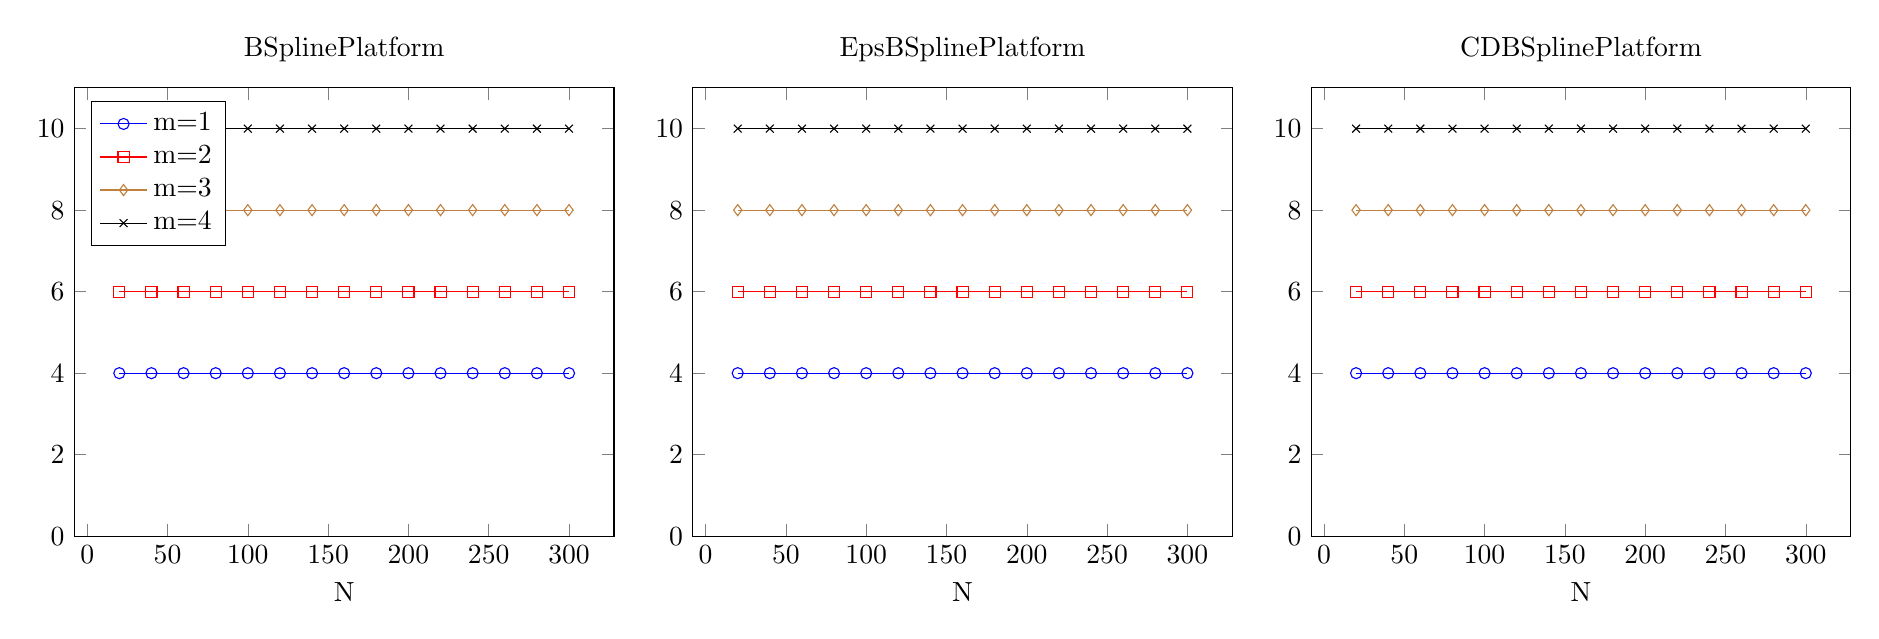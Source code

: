 \begin{tikzpicture}
\begin{groupplot}[ymin={0}, group style={group size={3 by 1}}]
    \nextgroupplot[legend pos={north west}, xlabel={N}, title={BSplinePlatform}]
    \addplot+[color={blue}, mark={o}, mark options={solid}]
        table[row sep={\\}]
        {
            \\
            20  4  \\
            40  4  \\
            60  4  \\
            80  4  \\
            100  4  \\
            120  4  \\
            140  4  \\
            160  4  \\
            180  4  \\
            200  4  \\
            220  4  \\
            240  4  \\
            260  4  \\
            280  4  \\
            300  4  \\
        }
        ;
    \addlegendentry {m=1}
    \addplot+[color={red}, mark={square}, mark options={solid}]
        table[row sep={\\}]
        {
            \\
            20  6  \\
            40  6  \\
            60  6  \\
            80  6  \\
            100  6  \\
            120  6  \\
            140  6  \\
            160  6  \\
            180  6  \\
            200  6  \\
            220  6  \\
            240  6  \\
            260  6  \\
            280  6  \\
            300  6  \\
        }
        ;
    \addlegendentry {m=2}
    \addplot+[color={brown}, mark={diamond}, mark options={solid}]
        table[row sep={\\}]
        {
            \\
            20  8  \\
            40  8  \\
            60  8  \\
            80  8  \\
            100  8  \\
            120  8  \\
            140  8  \\
            160  8  \\
            180  8  \\
            200  8  \\
            220  8  \\
            240  8  \\
            260  8  \\
            280  8  \\
            300  8  \\
        }
        ;
    \addlegendentry {m=3}
    \addplot+[color={black}, mark={x}, mark options={solid}]
        table[row sep={\\}]
        {
            \\
            20  10  \\
            40  10  \\
            60  10  \\
            80  10  \\
            100  10  \\
            120  10  \\
            140  10  \\
            160  10  \\
            180  10  \\
            200  10  \\
            220  10  \\
            240  10  \\
            260  10  \\
            280  10  \\
            300  10  \\
        }
        ;
    \addlegendentry {m=4}
    \nextgroupplot[legend pos={north west}, xlabel={N}, title={EpsBSplinePlatform}]
    \addplot+[color={blue}, mark={o}, mark options={solid}]
        table[row sep={\\}]
        {
            \\
            20  4  \\
            40  4  \\
            60  4  \\
            80  4  \\
            100  4  \\
            120  4  \\
            140  4  \\
            160  4  \\
            180  4  \\
            200  4  \\
            220  4  \\
            240  4  \\
            260  4  \\
            280  4  \\
            300  4  \\
        }
        ;
    \addplot+[color={red}, mark={square}, mark options={solid}]
        table[row sep={\\}]
        {
            \\
            20  6  \\
            40  6  \\
            60  6  \\
            80  6  \\
            100  6  \\
            120  6  \\
            140  6  \\
            160  6  \\
            180  6  \\
            200  6  \\
            220  6  \\
            240  6  \\
            260  6  \\
            280  6  \\
            300  6  \\
        }
        ;
    \addplot+[color={brown}, mark={diamond}, mark options={solid}]
        table[row sep={\\}]
        {
            \\
            20  8  \\
            40  8  \\
            60  8  \\
            80  8  \\
            100  8  \\
            120  8  \\
            140  8  \\
            160  8  \\
            180  8  \\
            200  8  \\
            220  8  \\
            240  8  \\
            260  8  \\
            280  8  \\
            300  8  \\
        }
        ;
    \addplot+[color={black}, mark={x}, mark options={solid}]
        table[row sep={\\}]
        {
            \\
            20  10  \\
            40  10  \\
            60  10  \\
            80  10  \\
            100  10  \\
            120  10  \\
            140  10  \\
            160  10  \\
            180  10  \\
            200  10  \\
            220  10  \\
            240  10  \\
            260  10  \\
            280  10  \\
            300  10  \\
        }
        ;
    \nextgroupplot[legend pos={north west}, xlabel={N}, title={CDBSplinePlatform}]
    \addplot+[color={blue}, mark={o}, mark options={solid}]
        table[row sep={\\}]
        {
            \\
            20  4  \\
            40  4  \\
            60  4  \\
            80  4  \\
            100  4  \\
            120  4  \\
            140  4  \\
            160  4  \\
            180  4  \\
            200  4  \\
            220  4  \\
            240  4  \\
            260  4  \\
            280  4  \\
            300  4  \\
        }
        ;
    \addplot+[color={red}, mark={square}, mark options={solid}]
        table[row sep={\\}]
        {
            \\
            20  6  \\
            40  6  \\
            60  6  \\
            80  6  \\
            100  6  \\
            120  6  \\
            140  6  \\
            160  6  \\
            180  6  \\
            200  6  \\
            220  6  \\
            240  6  \\
            260  6  \\
            280  6  \\
            300  6  \\
        }
        ;
    \addplot+[color={brown}, mark={diamond}, mark options={solid}]
        table[row sep={\\}]
        {
            \\
            20  8  \\
            40  8  \\
            60  8  \\
            80  8  \\
            100  8  \\
            120  8  \\
            140  8  \\
            160  8  \\
            180  8  \\
            200  8  \\
            220  8  \\
            240  8  \\
            260  8  \\
            280  8  \\
            300  8  \\
        }
        ;
    \addplot+[color={black}, mark={x}, mark options={solid}]
        table[row sep={\\}]
        {
            \\
            20  10  \\
            40  10  \\
            60  10  \\
            80  10  \\
            100  10  \\
            120  10  \\
            140  10  \\
            160  10  \\
            180  10  \\
            200  10  \\
            220  10  \\
            240  10  \\
            260  10  \\
            280  10  \\
            300  10  \\
        }
        ;
\end{groupplot}
\end{tikzpicture}
